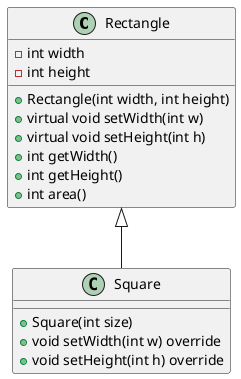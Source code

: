 @startuml
top to bottom direction

class Rectangle {
    - int width
    - int height

    + Rectangle(int width, int height)
    + virtual void setWidth(int w)
    + virtual void setHeight(int h)
    + int getWidth()
    + int getHeight()
    + int area()
}

class Square {
    + Square(int size)
    + void setWidth(int w) override
    + void setHeight(int h) override
}

Rectangle <|-- Square

@enduml